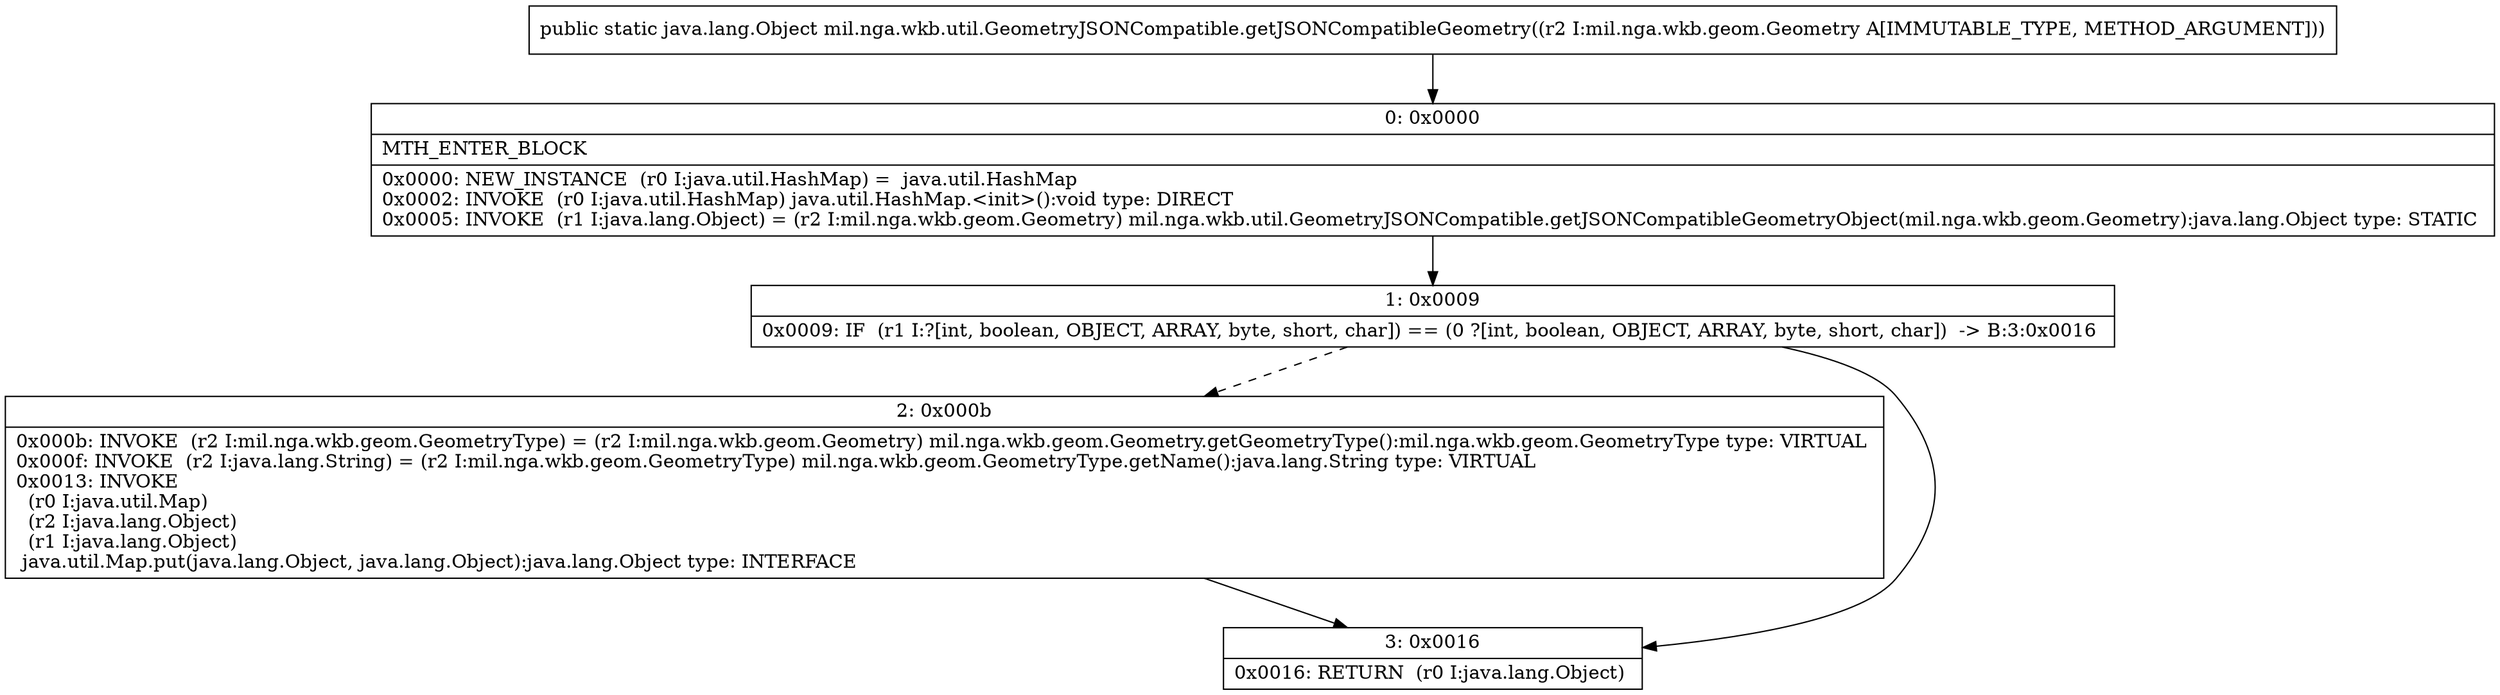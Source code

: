 digraph "CFG formil.nga.wkb.util.GeometryJSONCompatible.getJSONCompatibleGeometry(Lmil\/nga\/wkb\/geom\/Geometry;)Ljava\/lang\/Object;" {
Node_0 [shape=record,label="{0\:\ 0x0000|MTH_ENTER_BLOCK\l|0x0000: NEW_INSTANCE  (r0 I:java.util.HashMap) =  java.util.HashMap \l0x0002: INVOKE  (r0 I:java.util.HashMap) java.util.HashMap.\<init\>():void type: DIRECT \l0x0005: INVOKE  (r1 I:java.lang.Object) = (r2 I:mil.nga.wkb.geom.Geometry) mil.nga.wkb.util.GeometryJSONCompatible.getJSONCompatibleGeometryObject(mil.nga.wkb.geom.Geometry):java.lang.Object type: STATIC \l}"];
Node_1 [shape=record,label="{1\:\ 0x0009|0x0009: IF  (r1 I:?[int, boolean, OBJECT, ARRAY, byte, short, char]) == (0 ?[int, boolean, OBJECT, ARRAY, byte, short, char])  \-\> B:3:0x0016 \l}"];
Node_2 [shape=record,label="{2\:\ 0x000b|0x000b: INVOKE  (r2 I:mil.nga.wkb.geom.GeometryType) = (r2 I:mil.nga.wkb.geom.Geometry) mil.nga.wkb.geom.Geometry.getGeometryType():mil.nga.wkb.geom.GeometryType type: VIRTUAL \l0x000f: INVOKE  (r2 I:java.lang.String) = (r2 I:mil.nga.wkb.geom.GeometryType) mil.nga.wkb.geom.GeometryType.getName():java.lang.String type: VIRTUAL \l0x0013: INVOKE  \l  (r0 I:java.util.Map)\l  (r2 I:java.lang.Object)\l  (r1 I:java.lang.Object)\l java.util.Map.put(java.lang.Object, java.lang.Object):java.lang.Object type: INTERFACE \l}"];
Node_3 [shape=record,label="{3\:\ 0x0016|0x0016: RETURN  (r0 I:java.lang.Object) \l}"];
MethodNode[shape=record,label="{public static java.lang.Object mil.nga.wkb.util.GeometryJSONCompatible.getJSONCompatibleGeometry((r2 I:mil.nga.wkb.geom.Geometry A[IMMUTABLE_TYPE, METHOD_ARGUMENT])) }"];
MethodNode -> Node_0;
Node_0 -> Node_1;
Node_1 -> Node_2[style=dashed];
Node_1 -> Node_3;
Node_2 -> Node_3;
}

